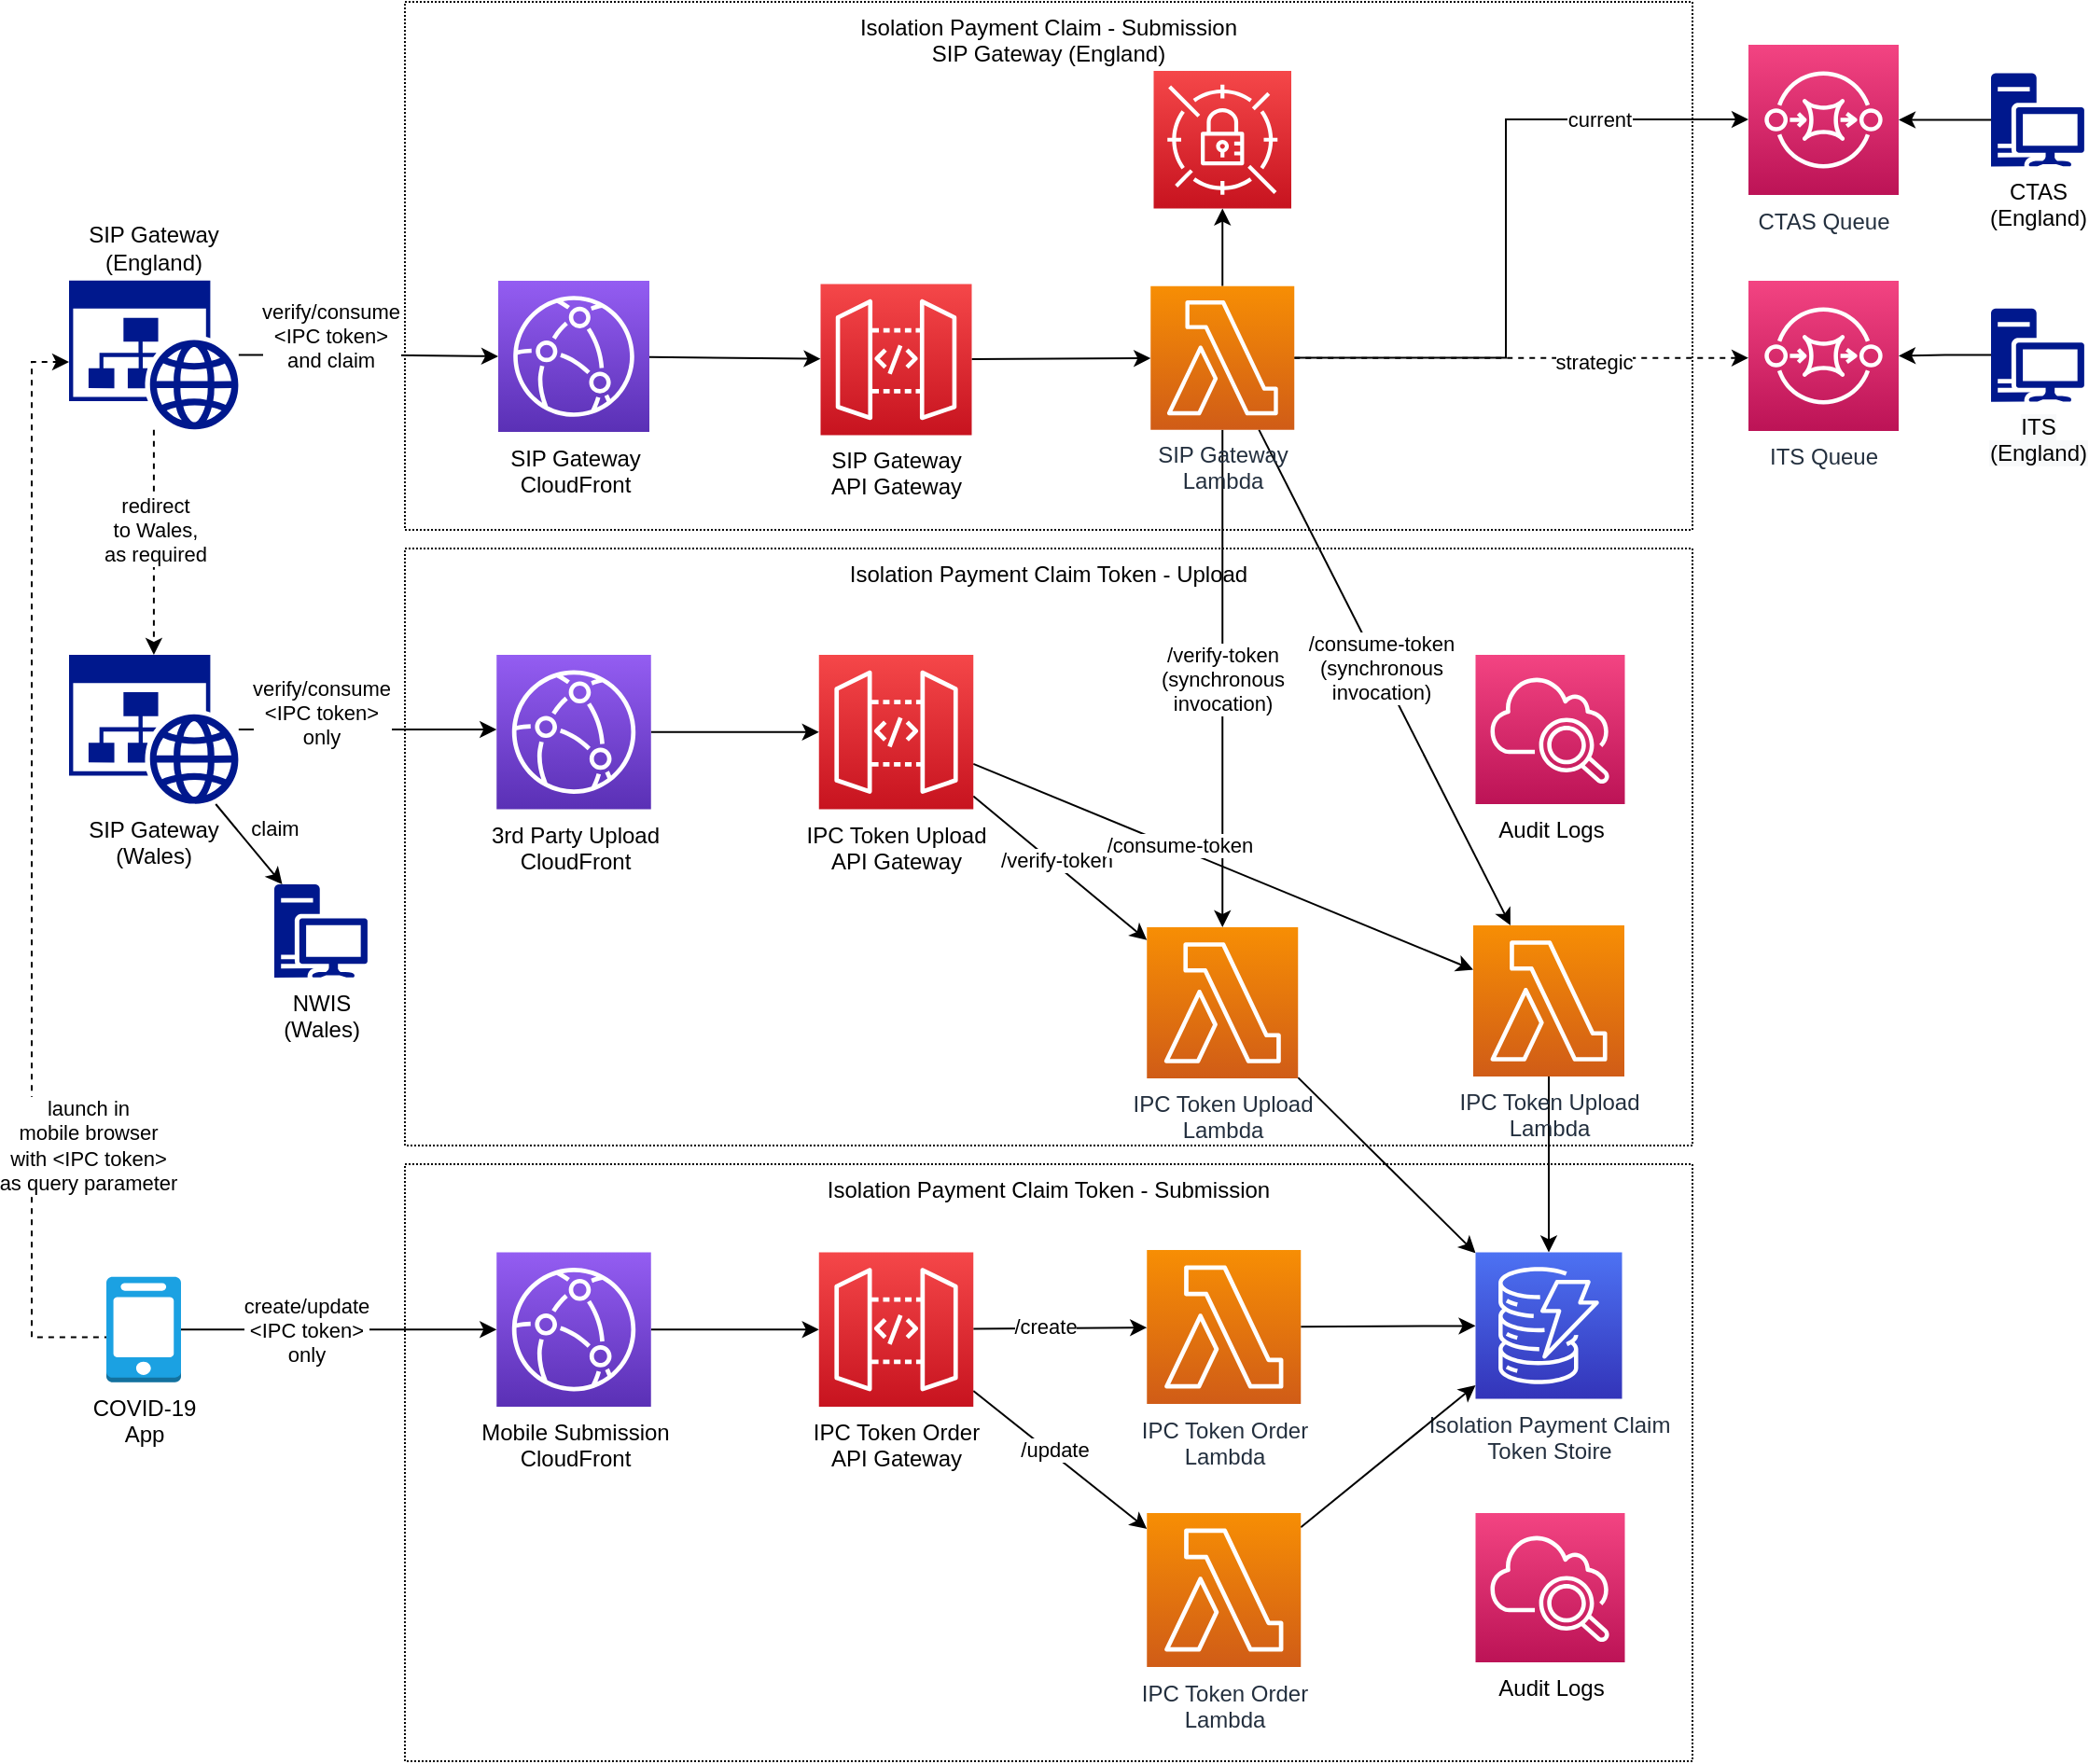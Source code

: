 <mxfile version="14.6.13" type="device"><diagram id="rownS1oTNAavdb_aC5Zj" name="Page-1"><mxGraphModel dx="1106" dy="782" grid="1" gridSize="10" guides="1" tooltips="1" connect="1" arrows="1" fold="1" page="1" pageScale="1" pageWidth="1169" pageHeight="827" math="0" shadow="0"><root><mxCell id="ILrLCkk_Rm8uXOcL4k09-0"/><mxCell id="ILrLCkk_Rm8uXOcL4k09-1" parent="ILrLCkk_Rm8uXOcL4k09-0"/><mxCell id="yM3xyMSinqw6DYZ_3Z5k-0" value="Isolation Payment Claim Token - Upload" style="rounded=0;whiteSpace=wrap;html=1;fontColor=#000000;verticalAlign=top;dashed=1;dashPattern=1 1;" parent="ILrLCkk_Rm8uXOcL4k09-1" vertex="1"><mxGeometry x="230" y="310" width="690" height="320" as="geometry"/></mxCell><mxCell id="_O0fO0_Uqar_7nvOzeZ4-14" value="Isolation Payment Claim Token - Submission" style="rounded=0;whiteSpace=wrap;html=1;fontColor=#000000;verticalAlign=top;dashed=1;dashPattern=1 1;" parent="ILrLCkk_Rm8uXOcL4k09-1" vertex="1"><mxGeometry x="230" y="640" width="690" height="320" as="geometry"/></mxCell><mxCell id="_O0fO0_Uqar_7nvOzeZ4-13" value="Isolation Payment Claim - Submission &lt;br&gt;SIP Gateway (England)" style="rounded=0;whiteSpace=wrap;html=1;fontColor=#000000;verticalAlign=top;dashed=1;dashPattern=1 1;" parent="ILrLCkk_Rm8uXOcL4k09-1" vertex="1"><mxGeometry x="230" y="17" width="690" height="283" as="geometry"/></mxCell><mxCell id="ILrLCkk_Rm8uXOcL4k09-12" style="edgeStyle=none;rounded=0;orthogonalLoop=1;jettySize=auto;html=1;" parent="ILrLCkk_Rm8uXOcL4k09-1" source="_O0fO0_Uqar_7nvOzeZ4-5" target="_O0fO0_Uqar_7nvOzeZ4-10" edge="1"><mxGeometry relative="1" as="geometry"><mxPoint x="697.25" y="558.602" as="sourcePoint"/></mxGeometry></mxCell><mxCell id="ILrLCkk_Rm8uXOcL4k09-13" style="edgeStyle=none;rounded=0;orthogonalLoop=1;jettySize=auto;html=1;" parent="ILrLCkk_Rm8uXOcL4k09-1" source="_O0fO0_Uqar_7nvOzeZ4-6" target="_O0fO0_Uqar_7nvOzeZ4-10" edge="1"><mxGeometry relative="1" as="geometry"><mxPoint x="829.09" y="568" as="sourcePoint"/></mxGeometry></mxCell><mxCell id="ILrLCkk_Rm8uXOcL4k09-15" style="edgeStyle=none;rounded=0;orthogonalLoop=1;jettySize=auto;html=1;" parent="ILrLCkk_Rm8uXOcL4k09-1" source="ILrLCkk_Rm8uXOcL4k09-16" target="_O0fO0_Uqar_7nvOzeZ4-7" edge="1"><mxGeometry relative="1" as="geometry"/></mxCell><mxCell id="UYzQ6ZBFVDWSEOB72RaQ-2" value="/create" style="edgeLabel;html=1;align=center;verticalAlign=middle;resizable=0;points=[];" vertex="1" connectable="0" parent="ILrLCkk_Rm8uXOcL4k09-15"><mxGeometry x="-0.175" y="1" relative="1" as="geometry"><mxPoint as="offset"/></mxGeometry></mxCell><mxCell id="LSP3u8tf6aaTA_SwYYEy-2" style="edgeStyle=none;rounded=0;orthogonalLoop=1;jettySize=auto;html=1;fontColor=#000000;" parent="ILrLCkk_Rm8uXOcL4k09-1" source="ILrLCkk_Rm8uXOcL4k09-16" target="LSP3u8tf6aaTA_SwYYEy-0" edge="1"><mxGeometry relative="1" as="geometry"/></mxCell><mxCell id="UYzQ6ZBFVDWSEOB72RaQ-3" value="/update" style="edgeLabel;html=1;align=center;verticalAlign=middle;resizable=0;points=[];" vertex="1" connectable="0" parent="LSP3u8tf6aaTA_SwYYEy-2"><mxGeometry x="-0.112" y="2" relative="1" as="geometry"><mxPoint as="offset"/></mxGeometry></mxCell><mxCell id="ILrLCkk_Rm8uXOcL4k09-16" value="&lt;span style=&quot;color: rgb(0 , 0 , 0)&quot;&gt;IPC Token Order&lt;br&gt;&lt;/span&gt;&lt;font color=&quot;#000000&quot;&gt;API Gateway&lt;/font&gt;" style="outlineConnect=0;fontColor=#232F3E;gradientColor=#F54749;gradientDirection=north;fillColor=#C7131F;strokeColor=#ffffff;dashed=0;verticalLabelPosition=bottom;verticalAlign=top;align=center;html=1;fontSize=12;fontStyle=0;aspect=fixed;shape=mxgraph.aws4.resourceIcon;resIcon=mxgraph.aws4.api_gateway;" parent="ILrLCkk_Rm8uXOcL4k09-1" vertex="1"><mxGeometry x="451.875" y="687.25" width="82.75" height="82.75" as="geometry"/></mxCell><mxCell id="ILrLCkk_Rm8uXOcL4k09-17" style="rounded=0;orthogonalLoop=1;jettySize=auto;html=1;" parent="ILrLCkk_Rm8uXOcL4k09-1" source="_O0fO0_Uqar_7nvOzeZ4-7" target="_O0fO0_Uqar_7nvOzeZ4-10" edge="1"><mxGeometry relative="1" as="geometry"/></mxCell><mxCell id="ILrLCkk_Rm8uXOcL4k09-19" style="edgeStyle=none;rounded=0;orthogonalLoop=1;jettySize=auto;html=1;" parent="ILrLCkk_Rm8uXOcL4k09-1" source="ILrLCkk_Rm8uXOcL4k09-20" target="ILrLCkk_Rm8uXOcL4k09-16" edge="1"><mxGeometry relative="1" as="geometry"/></mxCell><mxCell id="ILrLCkk_Rm8uXOcL4k09-20" value="&lt;font color=&quot;#000000&quot;&gt;Mobile Submission&lt;br&gt;&lt;/font&gt;&lt;span style=&quot;color: rgb(0 , 0 , 0)&quot;&gt;CloudFront&lt;/span&gt;&lt;font color=&quot;#000000&quot;&gt;&lt;br&gt;&lt;/font&gt;" style="outlineConnect=0;fontColor=#232F3E;gradientColor=#945DF2;gradientDirection=north;fillColor=#5A30B5;strokeColor=#ffffff;dashed=0;verticalLabelPosition=bottom;verticalAlign=top;align=center;html=1;fontSize=12;fontStyle=0;aspect=fixed;shape=mxgraph.aws4.resourceIcon;resIcon=mxgraph.aws4.cloudfront;" parent="ILrLCkk_Rm8uXOcL4k09-1" vertex="1"><mxGeometry x="279.125" y="687.25" width="82.75" height="82.75" as="geometry"/></mxCell><mxCell id="ILrLCkk_Rm8uXOcL4k09-21" value="/verify-token&lt;br&gt;(synchronous&lt;br&gt;invocation)" style="edgeStyle=none;rounded=0;orthogonalLoop=1;jettySize=auto;html=1;" parent="ILrLCkk_Rm8uXOcL4k09-1" source="_O0fO0_Uqar_7nvOzeZ4-8" target="_O0fO0_Uqar_7nvOzeZ4-5" edge="1"><mxGeometry relative="1" as="geometry"><mxPoint x="667.25" y="505" as="targetPoint"/><Array as="points"/></mxGeometry></mxCell><mxCell id="ILrLCkk_Rm8uXOcL4k09-23" style="edgeStyle=none;rounded=0;orthogonalLoop=1;jettySize=auto;html=1;" parent="ILrLCkk_Rm8uXOcL4k09-1" source="_O0fO0_Uqar_7nvOzeZ4-8" target="_O0fO0_Uqar_7nvOzeZ4-0" edge="1"><mxGeometry relative="1" as="geometry"/></mxCell><mxCell id="ILrLCkk_Rm8uXOcL4k09-24" style="rounded=0;orthogonalLoop=1;jettySize=auto;html=1;" parent="ILrLCkk_Rm8uXOcL4k09-1" source="_O0fO0_Uqar_7nvOzeZ4-8" target="_O0fO0_Uqar_7nvOzeZ4-6" edge="1"><mxGeometry relative="1" as="geometry"><mxPoint x="785.14" y="505" as="targetPoint"/></mxGeometry></mxCell><mxCell id="IWlsWwy0UAQSkG0J6oPr-2" value="/consume-token&lt;br&gt;(synchronous&lt;br&gt;invocation)" style="edgeLabel;html=1;align=center;verticalAlign=middle;resizable=0;points=[];fontColor=#000000;" parent="ILrLCkk_Rm8uXOcL4k09-24" vertex="1" connectable="0"><mxGeometry x="-0.039" relative="1" as="geometry"><mxPoint as="offset"/></mxGeometry></mxCell><mxCell id="_O0fO0_Uqar_7nvOzeZ4-4" style="edgeStyle=orthogonalEdgeStyle;rounded=0;orthogonalLoop=1;jettySize=auto;html=1;dashed=1;" parent="ILrLCkk_Rm8uXOcL4k09-1" source="_O0fO0_Uqar_7nvOzeZ4-8" target="_O0fO0_Uqar_7nvOzeZ4-3" edge="1"><mxGeometry relative="1" as="geometry"><Array as="points"><mxPoint x="679" y="208"/></Array></mxGeometry></mxCell><mxCell id="IWlsWwy0UAQSkG0J6oPr-0" value="strategic" style="edgeLabel;html=1;align=center;verticalAlign=middle;resizable=0;points=[];fontColor=#000000;" parent="_O0fO0_Uqar_7nvOzeZ4-4" vertex="1" connectable="0"><mxGeometry x="0.315" y="-2" relative="1" as="geometry"><mxPoint as="offset"/></mxGeometry></mxCell><mxCell id="ILrLCkk_Rm8uXOcL4k09-27" style="edgeStyle=orthogonalEdgeStyle;rounded=0;orthogonalLoop=1;jettySize=auto;html=1;" parent="ILrLCkk_Rm8uXOcL4k09-1" source="ILrLCkk_Rm8uXOcL4k09-30" target="ILrLCkk_Rm8uXOcL4k09-20" edge="1"><mxGeometry relative="1" as="geometry"><mxPoint x="229.75" y="725.654" as="sourcePoint"/><Array as="points"><mxPoint x="130" y="729"/><mxPoint x="130" y="729"/></Array></mxGeometry></mxCell><mxCell id="_O0fO0_Uqar_7nvOzeZ4-18" value="create/update&lt;br&gt;&amp;lt;IPC token&amp;gt;&lt;br&gt;only" style="edgeLabel;html=1;align=center;verticalAlign=middle;resizable=0;points=[];fontColor=#000000;" parent="ILrLCkk_Rm8uXOcL4k09-27" vertex="1" connectable="0"><mxGeometry x="-0.213" relative="1" as="geometry"><mxPoint as="offset"/></mxGeometry></mxCell><mxCell id="_O0fO0_Uqar_7nvOzeZ4-40" style="edgeStyle=orthogonalEdgeStyle;rounded=0;orthogonalLoop=1;jettySize=auto;html=1;fontColor=#000000;dashed=1;" parent="ILrLCkk_Rm8uXOcL4k09-1" target="_O0fO0_Uqar_7nvOzeZ4-28" edge="1"><mxGeometry relative="1" as="geometry"><mxPoint x="89.94" y="732.706" as="sourcePoint"/><mxPoint x="69.94" y="210" as="targetPoint"/><Array as="points"><mxPoint x="30" y="733"/><mxPoint x="30" y="210"/></Array></mxGeometry></mxCell><mxCell id="_O0fO0_Uqar_7nvOzeZ4-41" value="launch in &lt;br&gt;mobile browser&lt;br&gt;with &amp;lt;IPC token&amp;gt;&lt;br&gt;as query parameter" style="edgeLabel;html=1;align=center;verticalAlign=middle;resizable=0;points=[];fontColor=#000000;" parent="_O0fO0_Uqar_7nvOzeZ4-40" vertex="1" connectable="0"><mxGeometry x="-0.273" relative="1" as="geometry"><mxPoint x="30.0" y="56.36" as="offset"/></mxGeometry></mxCell><mxCell id="ILrLCkk_Rm8uXOcL4k09-30" value="&lt;font color=&quot;#000000&quot;&gt;COVID-19&lt;br&gt;App&lt;br&gt;&lt;/font&gt;" style="outlineConnect=0;dashed=0;verticalLabelPosition=bottom;verticalAlign=top;align=center;html=1;shape=mxgraph.aws3.mobile_client;fillColor=#1ba1e2;shadow=0;fontFamily=Helvetica;fontSize=12;fontColor=#ffffff;strokeColor=#006EAF;strokeWidth=2;" parent="ILrLCkk_Rm8uXOcL4k09-1" vertex="1"><mxGeometry x="70" y="700.38" width="40" height="56.5" as="geometry"/></mxCell><mxCell id="ILrLCkk_Rm8uXOcL4k09-43" style="edgeStyle=orthogonalEdgeStyle;rounded=0;orthogonalLoop=1;jettySize=auto;html=1;" parent="ILrLCkk_Rm8uXOcL4k09-1" source="UO8UC0MpuvZFFOFtRfjF-2" target="_O0fO0_Uqar_7nvOzeZ4-3" edge="1"><mxGeometry relative="1" as="geometry"><mxPoint x="1050" y="290" as="sourcePoint"/></mxGeometry></mxCell><mxCell id="ILrLCkk_Rm8uXOcL4k09-45" style="edgeStyle=none;rounded=0;orthogonalLoop=1;jettySize=auto;html=1;" parent="ILrLCkk_Rm8uXOcL4k09-1" source="ILrLCkk_Rm8uXOcL4k09-46" target="ILrLCkk_Rm8uXOcL4k09-52" edge="1"><mxGeometry relative="1" as="geometry"/></mxCell><mxCell id="ILrLCkk_Rm8uXOcL4k09-46" value="&lt;font color=&quot;#000000&quot;&gt;SIP Gateway&lt;br&gt;CloudFront&lt;br&gt;&lt;/font&gt;" style="outlineConnect=0;fontColor=#232F3E;gradientColor=#945DF2;gradientDirection=north;fillColor=#5A30B5;strokeColor=#ffffff;dashed=0;verticalLabelPosition=bottom;verticalAlign=top;align=center;html=1;fontSize=12;fontStyle=0;aspect=fixed;shape=mxgraph.aws4.resourceIcon;resIcon=mxgraph.aws4.cloudfront;" parent="ILrLCkk_Rm8uXOcL4k09-1" vertex="1"><mxGeometry x="280" y="166.5" width="81" height="81" as="geometry"/></mxCell><mxCell id="ILrLCkk_Rm8uXOcL4k09-48" value="&lt;font color=&quot;#000000&quot;&gt;Audit Logs&lt;br&gt;&lt;/font&gt;" style="outlineConnect=0;fontColor=#232F3E;gradientColor=#F34482;gradientDirection=north;fillColor=#BC1356;strokeColor=#ffffff;dashed=0;verticalLabelPosition=bottom;verticalAlign=top;align=center;html=1;fontSize=12;fontStyle=0;aspect=fixed;shape=mxgraph.aws4.resourceIcon;resIcon=mxgraph.aws4.cloudwatch_2;" parent="ILrLCkk_Rm8uXOcL4k09-1" vertex="1"><mxGeometry x="803.75" y="827" width="80" height="80" as="geometry"/></mxCell><mxCell id="ILrLCkk_Rm8uXOcL4k09-51" style="rounded=0;orthogonalLoop=1;jettySize=auto;html=1;" parent="ILrLCkk_Rm8uXOcL4k09-1" source="ILrLCkk_Rm8uXOcL4k09-52" target="_O0fO0_Uqar_7nvOzeZ4-8" edge="1"><mxGeometry relative="1" as="geometry"/></mxCell><mxCell id="ILrLCkk_Rm8uXOcL4k09-52" value="&lt;span style=&quot;color: rgb(0 , 0 , 0)&quot;&gt;SIP Gateway&lt;br&gt;&lt;/span&gt;&lt;font color=&quot;#000000&quot;&gt;API Gateway&lt;/font&gt;" style="outlineConnect=0;fontColor=#232F3E;gradientColor=#F54749;gradientDirection=north;fillColor=#C7131F;strokeColor=#ffffff;dashed=0;verticalLabelPosition=bottom;verticalAlign=top;align=center;html=1;fontSize=12;fontStyle=0;aspect=fixed;shape=mxgraph.aws4.resourceIcon;resIcon=mxgraph.aws4.api_gateway;" parent="ILrLCkk_Rm8uXOcL4k09-1" vertex="1"><mxGeometry x="452.75" y="168.25" width="81" height="81" as="geometry"/></mxCell><mxCell id="_O0fO0_Uqar_7nvOzeZ4-0" value="" style="points=[[0,0,0],[0.25,0,0],[0.5,0,0],[0.75,0,0],[1,0,0],[0,1,0],[0.25,1,0],[0.5,1,0],[0.75,1,0],[1,1,0],[0,0.25,0],[0,0.5,0],[0,0.75,0],[1,0.25,0],[1,0.5,0],[1,0.75,0]];outlineConnect=0;fontColor=#232F3E;gradientColor=#F54749;gradientDirection=north;fillColor=#C7131F;strokeColor=#ffffff;dashed=0;verticalLabelPosition=bottom;verticalAlign=top;align=center;html=1;fontSize=12;fontStyle=0;aspect=fixed;shape=mxgraph.aws4.resourceIcon;resIcon=mxgraph.aws4.secrets_manager;" parent="ILrLCkk_Rm8uXOcL4k09-1" vertex="1"><mxGeometry x="631.25" y="54" width="73.75" height="73.75" as="geometry"/></mxCell><mxCell id="_O0fO0_Uqar_7nvOzeZ4-3" value="ITS Queue" style="points=[[0,0,0],[0.25,0,0],[0.5,0,0],[0.75,0,0],[1,0,0],[0,1,0],[0.25,1,0],[0.5,1,0],[0.75,1,0],[1,1,0],[0,0.25,0],[0,0.5,0],[0,0.75,0],[1,0.25,0],[1,0.5,0],[1,0.75,0]];outlineConnect=0;fontColor=#232F3E;gradientColor=#F34482;gradientDirection=north;fillColor=#BC1356;strokeColor=#ffffff;dashed=0;verticalLabelPosition=bottom;verticalAlign=top;align=center;html=1;fontSize=12;fontStyle=0;aspect=fixed;shape=mxgraph.aws4.resourceIcon;resIcon=mxgraph.aws4.sqs;" parent="ILrLCkk_Rm8uXOcL4k09-1" vertex="1"><mxGeometry x="950" y="166.5" width="80.5" height="80.5" as="geometry"/></mxCell><mxCell id="_O0fO0_Uqar_7nvOzeZ4-5" value="IPC Token Upload&lt;br&gt;Lambda" style="points=[[0,0,0],[0.25,0,0],[0.5,0,0],[0.75,0,0],[1,0,0],[0,1,0],[0.25,1,0],[0.5,1,0],[0.75,1,0],[1,1,0],[0,0.25,0],[0,0.5,0],[0,0.75,0],[1,0.25,0],[1,0.5,0],[1,0.75,0]];outlineConnect=0;fontColor=#232F3E;gradientColor=#F78E04;gradientDirection=north;fillColor=#D05C17;strokeColor=#ffffff;dashed=0;verticalLabelPosition=bottom;verticalAlign=top;align=center;html=1;fontSize=12;fontStyle=0;aspect=fixed;shape=mxgraph.aws4.resourceIcon;resIcon=mxgraph.aws4.lambda;" parent="ILrLCkk_Rm8uXOcL4k09-1" vertex="1"><mxGeometry x="627.625" y="513" width="81" height="81" as="geometry"/></mxCell><mxCell id="_O0fO0_Uqar_7nvOzeZ4-6" value="IPC Token Upload&lt;br&gt;Lambda" style="points=[[0,0,0],[0.25,0,0],[0.5,0,0],[0.75,0,0],[1,0,0],[0,1,0],[0.25,1,0],[0.5,1,0],[0.75,1,0],[1,1,0],[0,0.25,0],[0,0.5,0],[0,0.75,0],[1,0.25,0],[1,0.5,0],[1,0.75,0]];outlineConnect=0;fontColor=#232F3E;gradientColor=#F78E04;gradientDirection=north;fillColor=#D05C17;strokeColor=#ffffff;dashed=0;verticalLabelPosition=bottom;verticalAlign=top;align=center;html=1;fontSize=12;fontStyle=0;aspect=fixed;shape=mxgraph.aws4.resourceIcon;resIcon=mxgraph.aws4.lambda;" parent="ILrLCkk_Rm8uXOcL4k09-1" vertex="1"><mxGeometry x="802.5" y="512" width="81" height="81" as="geometry"/></mxCell><mxCell id="_O0fO0_Uqar_7nvOzeZ4-7" value="IPC Token Order&lt;br&gt;Lambda" style="points=[[0,0,0],[0.25,0,0],[0.5,0,0],[0.75,0,0],[1,0,0],[0,1,0],[0.25,1,0],[0.5,1,0],[0.75,1,0],[1,1,0],[0,0.25,0],[0,0.5,0],[0,0.75,0],[1,0.25,0],[1,0.5,0],[1,0.75,0]];outlineConnect=0;fontColor=#232F3E;gradientColor=#F78E04;gradientDirection=north;fillColor=#D05C17;strokeColor=#ffffff;dashed=0;verticalLabelPosition=bottom;verticalAlign=top;align=center;html=1;fontSize=12;fontStyle=0;aspect=fixed;shape=mxgraph.aws4.resourceIcon;resIcon=mxgraph.aws4.lambda;" parent="ILrLCkk_Rm8uXOcL4k09-1" vertex="1"><mxGeometry x="627.625" y="686" width="82.5" height="82.5" as="geometry"/></mxCell><mxCell id="_O0fO0_Uqar_7nvOzeZ4-36" style="edgeStyle=orthogonalEdgeStyle;rounded=0;orthogonalLoop=1;jettySize=auto;html=1;fontColor=#000000;" parent="ILrLCkk_Rm8uXOcL4k09-1" source="_O0fO0_Uqar_7nvOzeZ4-8" target="_O0fO0_Uqar_7nvOzeZ4-35" edge="1"><mxGeometry relative="1" as="geometry"><Array as="points"><mxPoint x="820" y="208"/><mxPoint x="820" y="80"/></Array></mxGeometry></mxCell><mxCell id="IWlsWwy0UAQSkG0J6oPr-1" value="current" style="edgeLabel;html=1;align=center;verticalAlign=middle;resizable=0;points=[];fontColor=#000000;" parent="_O0fO0_Uqar_7nvOzeZ4-36" vertex="1" connectable="0"><mxGeometry x="0.568" relative="1" as="geometry"><mxPoint as="offset"/></mxGeometry></mxCell><mxCell id="_O0fO0_Uqar_7nvOzeZ4-8" value="SIP Gateway &lt;br&gt;Lambda" style="points=[[0,0,0],[0.25,0,0],[0.5,0,0],[0.75,0,0],[1,0,0],[0,1,0],[0.25,1,0],[0.5,1,0],[0.75,1,0],[1,1,0],[0,0.25,0],[0,0.5,0],[0,0.75,0],[1,0.25,0],[1,0.5,0],[1,0.75,0]];outlineConnect=0;fontColor=#232F3E;gradientColor=#F78E04;gradientDirection=north;fillColor=#D05C17;strokeColor=#ffffff;dashed=0;verticalLabelPosition=bottom;verticalAlign=top;align=center;html=1;fontSize=12;fontStyle=0;aspect=fixed;shape=mxgraph.aws4.resourceIcon;resIcon=mxgraph.aws4.lambda;" parent="ILrLCkk_Rm8uXOcL4k09-1" vertex="1"><mxGeometry x="629.625" y="169.32" width="77" height="77" as="geometry"/></mxCell><mxCell id="_O0fO0_Uqar_7nvOzeZ4-10" value="Isolation Payment Claim&lt;br&gt;Token Stoire" style="points=[[0,0,0],[0.25,0,0],[0.5,0,0],[0.75,0,0],[1,0,0],[0,1,0],[0.25,1,0],[0.5,1,0],[0.75,1,0],[1,1,0],[0,0.25,0],[0,0.5,0],[0,0.75,0],[1,0.25,0],[1,0.5,0],[1,0.75,0]];outlineConnect=0;fontColor=#232F3E;gradientColor=#4D72F3;gradientDirection=north;fillColor=#3334B9;strokeColor=#ffffff;dashed=0;verticalLabelPosition=bottom;verticalAlign=top;align=center;html=1;fontSize=12;fontStyle=0;aspect=fixed;shape=mxgraph.aws4.resourceIcon;resIcon=mxgraph.aws4.dynamodb;" parent="ILrLCkk_Rm8uXOcL4k09-1" vertex="1"><mxGeometry x="803.75" y="687.25" width="78.5" height="78.5" as="geometry"/></mxCell><mxCell id="_O0fO0_Uqar_7nvOzeZ4-25" style="edgeStyle=orthogonalEdgeStyle;rounded=0;orthogonalLoop=1;jettySize=auto;html=1;fontColor=#000000;" parent="ILrLCkk_Rm8uXOcL4k09-1" source="_O0fO0_Uqar_7nvOzeZ4-15" target="_O0fO0_Uqar_7nvOzeZ4-21" edge="1"><mxGeometry relative="1" as="geometry"><Array as="points"><mxPoint x="130" y="408"/><mxPoint x="130" y="408"/></Array></mxGeometry></mxCell><mxCell id="yM3xyMSinqw6DYZ_3Z5k-5" value="verify/consume&lt;br&gt;&amp;lt;IPC token&amp;gt;&lt;br&gt;only" style="edgeLabel;html=1;align=center;verticalAlign=middle;resizable=0;points=[];fontColor=#000000;" parent="_O0fO0_Uqar_7nvOzeZ4-25" vertex="1" connectable="0"><mxGeometry x="-0.021" y="-2" relative="1" as="geometry"><mxPoint x="-23.91" y="-11" as="offset"/></mxGeometry></mxCell><mxCell id="yM3xyMSinqw6DYZ_3Z5k-7" style="rounded=0;orthogonalLoop=1;jettySize=auto;html=1;fontColor=#000000;" parent="ILrLCkk_Rm8uXOcL4k09-1" source="_O0fO0_Uqar_7nvOzeZ4-15" target="yM3xyMSinqw6DYZ_3Z5k-6" edge="1"><mxGeometry relative="1" as="geometry"/></mxCell><mxCell id="LSP3u8tf6aaTA_SwYYEy-3" value="claim" style="edgeLabel;html=1;align=center;verticalAlign=middle;resizable=0;points=[];fontColor=#000000;" parent="yM3xyMSinqw6DYZ_3Z5k-7" vertex="1" connectable="0"><mxGeometry x="-0.285" y="2" relative="1" as="geometry"><mxPoint x="17.08" y="-1.12" as="offset"/></mxGeometry></mxCell><mxCell id="_O0fO0_Uqar_7nvOzeZ4-15" value="&lt;font color=&quot;#000000&quot;&gt;SIP Gateway&lt;br&gt;(Wales)&lt;/font&gt;" style="aspect=fixed;pointerEvents=1;shadow=0;dashed=0;html=1;labelPosition=center;verticalLabelPosition=bottom;verticalAlign=top;align=center;shape=mxgraph.mscae.enterprise.website_generic;fontColor=#ffffff;fillColor=#00188D;strokeColor=none;" parent="ILrLCkk_Rm8uXOcL4k09-1" vertex="1"><mxGeometry x="50" y="367" width="90.91" height="80" as="geometry"/></mxCell><mxCell id="_O0fO0_Uqar_7nvOzeZ4-22" style="rounded=0;orthogonalLoop=1;jettySize=auto;html=1;fontColor=#000000;" parent="ILrLCkk_Rm8uXOcL4k09-1" source="_O0fO0_Uqar_7nvOzeZ4-20" target="_O0fO0_Uqar_7nvOzeZ4-5" edge="1"><mxGeometry relative="1" as="geometry"/></mxCell><mxCell id="UYzQ6ZBFVDWSEOB72RaQ-0" value="/verify-token" style="edgeLabel;html=1;align=center;verticalAlign=middle;resizable=0;points=[];" vertex="1" connectable="0" parent="_O0fO0_Uqar_7nvOzeZ4-22"><mxGeometry x="-0.072" y="2" relative="1" as="geometry"><mxPoint as="offset"/></mxGeometry></mxCell><mxCell id="_O0fO0_Uqar_7nvOzeZ4-23" style="rounded=0;orthogonalLoop=1;jettySize=auto;html=1;fontColor=#000000;" parent="ILrLCkk_Rm8uXOcL4k09-1" source="_O0fO0_Uqar_7nvOzeZ4-20" target="_O0fO0_Uqar_7nvOzeZ4-6" edge="1"><mxGeometry relative="1" as="geometry"/></mxCell><mxCell id="UYzQ6ZBFVDWSEOB72RaQ-1" value="/consume-token" style="edgeLabel;html=1;align=center;verticalAlign=middle;resizable=0;points=[];" vertex="1" connectable="0" parent="_O0fO0_Uqar_7nvOzeZ4-23"><mxGeometry x="-0.181" y="2" relative="1" as="geometry"><mxPoint as="offset"/></mxGeometry></mxCell><mxCell id="_O0fO0_Uqar_7nvOzeZ4-20" value="&lt;span style=&quot;color: rgb(0 , 0 , 0)&quot;&gt;IPC Token Upload&lt;/span&gt;&lt;span style=&quot;color: rgb(0 , 0 , 0)&quot;&gt;&lt;br&gt;&lt;/span&gt;&lt;font color=&quot;#000000&quot;&gt;API Gateway&lt;/font&gt;" style="outlineConnect=0;fontColor=#232F3E;gradientColor=#F54749;gradientDirection=north;fillColor=#C7131F;strokeColor=#ffffff;dashed=0;verticalLabelPosition=bottom;verticalAlign=top;align=center;html=1;fontSize=12;fontStyle=0;aspect=fixed;shape=mxgraph.aws4.resourceIcon;resIcon=mxgraph.aws4.api_gateway;" parent="ILrLCkk_Rm8uXOcL4k09-1" vertex="1"><mxGeometry x="451.875" y="367" width="82.75" height="82.75" as="geometry"/></mxCell><mxCell id="_O0fO0_Uqar_7nvOzeZ4-24" style="edgeStyle=none;rounded=0;orthogonalLoop=1;jettySize=auto;html=1;fontColor=#000000;" parent="ILrLCkk_Rm8uXOcL4k09-1" source="_O0fO0_Uqar_7nvOzeZ4-21" target="_O0fO0_Uqar_7nvOzeZ4-20" edge="1"><mxGeometry relative="1" as="geometry"/></mxCell><mxCell id="_O0fO0_Uqar_7nvOzeZ4-21" value="&lt;span style=&quot;color: rgb(0 , 0 , 0)&quot;&gt;3rd Party Upload&lt;br&gt;&lt;/span&gt;&lt;font color=&quot;#000000&quot;&gt;CloudFront&lt;br&gt;&lt;br&gt;&lt;/font&gt;" style="outlineConnect=0;fontColor=#232F3E;gradientColor=#945DF2;gradientDirection=north;fillColor=#5A30B5;strokeColor=#ffffff;dashed=0;verticalLabelPosition=bottom;verticalAlign=top;align=center;html=1;fontSize=12;fontStyle=0;aspect=fixed;shape=mxgraph.aws4.resourceIcon;resIcon=mxgraph.aws4.cloudfront;" parent="ILrLCkk_Rm8uXOcL4k09-1" vertex="1"><mxGeometry x="279.125" y="367" width="82.75" height="82.75" as="geometry"/></mxCell><mxCell id="_O0fO0_Uqar_7nvOzeZ4-30" style="edgeStyle=orthogonalEdgeStyle;rounded=0;orthogonalLoop=1;jettySize=auto;html=1;fontColor=#000000;" parent="ILrLCkk_Rm8uXOcL4k09-1" source="_O0fO0_Uqar_7nvOzeZ4-28" target="ILrLCkk_Rm8uXOcL4k09-46" edge="1"><mxGeometry relative="1" as="geometry"/></mxCell><mxCell id="zWKdKmavNoYEb-LFtBRz-0" value="verify/consume&lt;br&gt;&amp;lt;IPC token&amp;gt;&lt;br&gt;and claim" style="edgeLabel;html=1;align=center;verticalAlign=middle;resizable=0;points=[];fontColor=#000000;" parent="_O0fO0_Uqar_7nvOzeZ4-30" vertex="1" connectable="0"><mxGeometry x="-0.097" y="2" relative="1" as="geometry"><mxPoint x="-13.91" y="-8.3" as="offset"/></mxGeometry></mxCell><mxCell id="_O0fO0_Uqar_7nvOzeZ4-31" style="edgeStyle=orthogonalEdgeStyle;rounded=0;orthogonalLoop=1;jettySize=auto;html=1;fontColor=#000000;dashed=1;" parent="ILrLCkk_Rm8uXOcL4k09-1" source="_O0fO0_Uqar_7nvOzeZ4-28" target="_O0fO0_Uqar_7nvOzeZ4-15" edge="1"><mxGeometry relative="1" as="geometry"><Array as="points"/></mxGeometry></mxCell><mxCell id="_O0fO0_Uqar_7nvOzeZ4-32" value="redirect &lt;br&gt;to Wales,&lt;br&gt;as required" style="edgeLabel;html=1;align=center;verticalAlign=middle;resizable=0;points=[];fontColor=#000000;" parent="_O0fO0_Uqar_7nvOzeZ4-31" vertex="1" connectable="0"><mxGeometry x="0.434" y="2" relative="1" as="geometry"><mxPoint x="-2" y="-33.38" as="offset"/></mxGeometry></mxCell><mxCell id="_O0fO0_Uqar_7nvOzeZ4-28" value="&lt;font color=&quot;#000000&quot;&gt;SIP Gateway&lt;br&gt;(England)&lt;/font&gt;" style="aspect=fixed;pointerEvents=1;shadow=0;dashed=0;html=1;labelPosition=center;verticalLabelPosition=top;verticalAlign=bottom;align=center;shape=mxgraph.mscae.enterprise.website_generic;fontColor=#ffffff;fillColor=#00188D;strokeColor=none;" parent="ILrLCkk_Rm8uXOcL4k09-1" vertex="1"><mxGeometry x="50" y="166.32" width="90.91" height="80" as="geometry"/></mxCell><mxCell id="_O0fO0_Uqar_7nvOzeZ4-35" value="CTAS Queue" style="points=[[0,0,0],[0.25,0,0],[0.5,0,0],[0.75,0,0],[1,0,0],[0,1,0],[0.25,1,0],[0.5,1,0],[0.75,1,0],[1,1,0],[0,0.25,0],[0,0.5,0],[0,0.75,0],[1,0.25,0],[1,0.5,0],[1,0.75,0]];outlineConnect=0;fontColor=#232F3E;gradientColor=#F34482;gradientDirection=north;fillColor=#BC1356;strokeColor=#ffffff;dashed=0;verticalLabelPosition=bottom;verticalAlign=top;align=center;html=1;fontSize=12;fontStyle=0;aspect=fixed;shape=mxgraph.aws4.resourceIcon;resIcon=mxgraph.aws4.sqs;" parent="ILrLCkk_Rm8uXOcL4k09-1" vertex="1"><mxGeometry x="950" y="40" width="80.5" height="80.5" as="geometry"/></mxCell><mxCell id="sLCSN2bSWW8ONDDG0YXn-2" value="" style="edgeStyle=orthogonalEdgeStyle;rounded=0;orthogonalLoop=1;jettySize=auto;html=1;fontColor=#000000;" parent="ILrLCkk_Rm8uXOcL4k09-1" source="UO8UC0MpuvZFFOFtRfjF-1" target="_O0fO0_Uqar_7nvOzeZ4-35" edge="1"><mxGeometry relative="1" as="geometry"><mxPoint x="1080" y="80.3" as="sourcePoint"/></mxGeometry></mxCell><mxCell id="UO8UC0MpuvZFFOFtRfjF-1" value="CTAS&lt;br&gt;(England)" style="aspect=fixed;pointerEvents=1;shadow=0;dashed=0;html=1;strokeColor=none;labelPosition=center;verticalLabelPosition=bottom;verticalAlign=top;align=center;fillColor=#00188D;shape=mxgraph.mscae.enterprise.workstation_client" parent="ILrLCkk_Rm8uXOcL4k09-1" vertex="1"><mxGeometry x="1080" y="55.25" width="50" height="50" as="geometry"/></mxCell><mxCell id="UO8UC0MpuvZFFOFtRfjF-2" value="&lt;meta charset=&quot;utf-8&quot;&gt;&lt;span style=&quot;color: rgb(0, 0, 0); font-family: helvetica; font-size: 12px; font-style: normal; font-weight: 400; letter-spacing: normal; text-align: center; text-indent: 0px; text-transform: none; word-spacing: 0px; background-color: rgb(248, 249, 250); display: inline; float: none;&quot;&gt;ITS&lt;/span&gt;&lt;br style=&quot;color: rgb(0, 0, 0); font-family: helvetica; font-size: 12px; font-style: normal; font-weight: 400; letter-spacing: normal; text-align: center; text-indent: 0px; text-transform: none; word-spacing: 0px; background-color: rgb(248, 249, 250);&quot;&gt;&lt;span style=&quot;color: rgb(0, 0, 0); font-family: helvetica; font-size: 12px; font-style: normal; font-weight: 400; letter-spacing: normal; text-align: center; text-indent: 0px; text-transform: none; word-spacing: 0px; background-color: rgb(248, 249, 250); display: inline; float: none;&quot;&gt;(England)&lt;/span&gt;" style="aspect=fixed;pointerEvents=1;shadow=0;dashed=0;html=1;strokeColor=none;labelPosition=center;verticalLabelPosition=bottom;verticalAlign=top;align=center;fillColor=#00188D;shape=mxgraph.mscae.enterprise.workstation_client" parent="ILrLCkk_Rm8uXOcL4k09-1" vertex="1"><mxGeometry x="1080" y="181.32" width="50" height="50" as="geometry"/></mxCell><mxCell id="yM3xyMSinqw6DYZ_3Z5k-6" value="&lt;font face=&quot;helvetica&quot;&gt;NWIS&lt;br&gt;&lt;/font&gt;(Wales)" style="aspect=fixed;pointerEvents=1;shadow=0;dashed=0;html=1;strokeColor=none;labelPosition=center;verticalLabelPosition=bottom;verticalAlign=top;align=center;fillColor=#00188D;shape=mxgraph.mscae.enterprise.workstation_client" parent="ILrLCkk_Rm8uXOcL4k09-1" vertex="1"><mxGeometry x="160" y="490" width="50" height="50" as="geometry"/></mxCell><mxCell id="LSP3u8tf6aaTA_SwYYEy-1" style="edgeStyle=none;rounded=0;orthogonalLoop=1;jettySize=auto;html=1;fontColor=#000000;" parent="ILrLCkk_Rm8uXOcL4k09-1" source="LSP3u8tf6aaTA_SwYYEy-0" target="_O0fO0_Uqar_7nvOzeZ4-10" edge="1"><mxGeometry relative="1" as="geometry"/></mxCell><mxCell id="LSP3u8tf6aaTA_SwYYEy-0" value="IPC Token Order&lt;br&gt;Lambda" style="points=[[0,0,0],[0.25,0,0],[0.5,0,0],[0.75,0,0],[1,0,0],[0,1,0],[0.25,1,0],[0.5,1,0],[0.75,1,0],[1,1,0],[0,0.25,0],[0,0.5,0],[0,0.75,0],[1,0.25,0],[1,0.5,0],[1,0.75,0]];outlineConnect=0;fontColor=#232F3E;gradientColor=#F78E04;gradientDirection=north;fillColor=#D05C17;strokeColor=#ffffff;dashed=0;verticalLabelPosition=bottom;verticalAlign=top;align=center;html=1;fontSize=12;fontStyle=0;aspect=fixed;shape=mxgraph.aws4.resourceIcon;resIcon=mxgraph.aws4.lambda;" parent="ILrLCkk_Rm8uXOcL4k09-1" vertex="1"><mxGeometry x="627.625" y="827" width="82.5" height="82.5" as="geometry"/></mxCell><mxCell id="NQHop56JE_n_jQWELStS-0" value="&lt;font color=&quot;#000000&quot;&gt;Audit Logs&lt;br&gt;&lt;/font&gt;" style="outlineConnect=0;fontColor=#232F3E;gradientColor=#F34482;gradientDirection=north;fillColor=#BC1356;strokeColor=#ffffff;dashed=0;verticalLabelPosition=bottom;verticalAlign=top;align=center;html=1;fontSize=12;fontStyle=0;aspect=fixed;shape=mxgraph.aws4.resourceIcon;resIcon=mxgraph.aws4.cloudwatch_2;" parent="ILrLCkk_Rm8uXOcL4k09-1" vertex="1"><mxGeometry x="803.75" y="367" width="80" height="80" as="geometry"/></mxCell></root></mxGraphModel></diagram></mxfile>